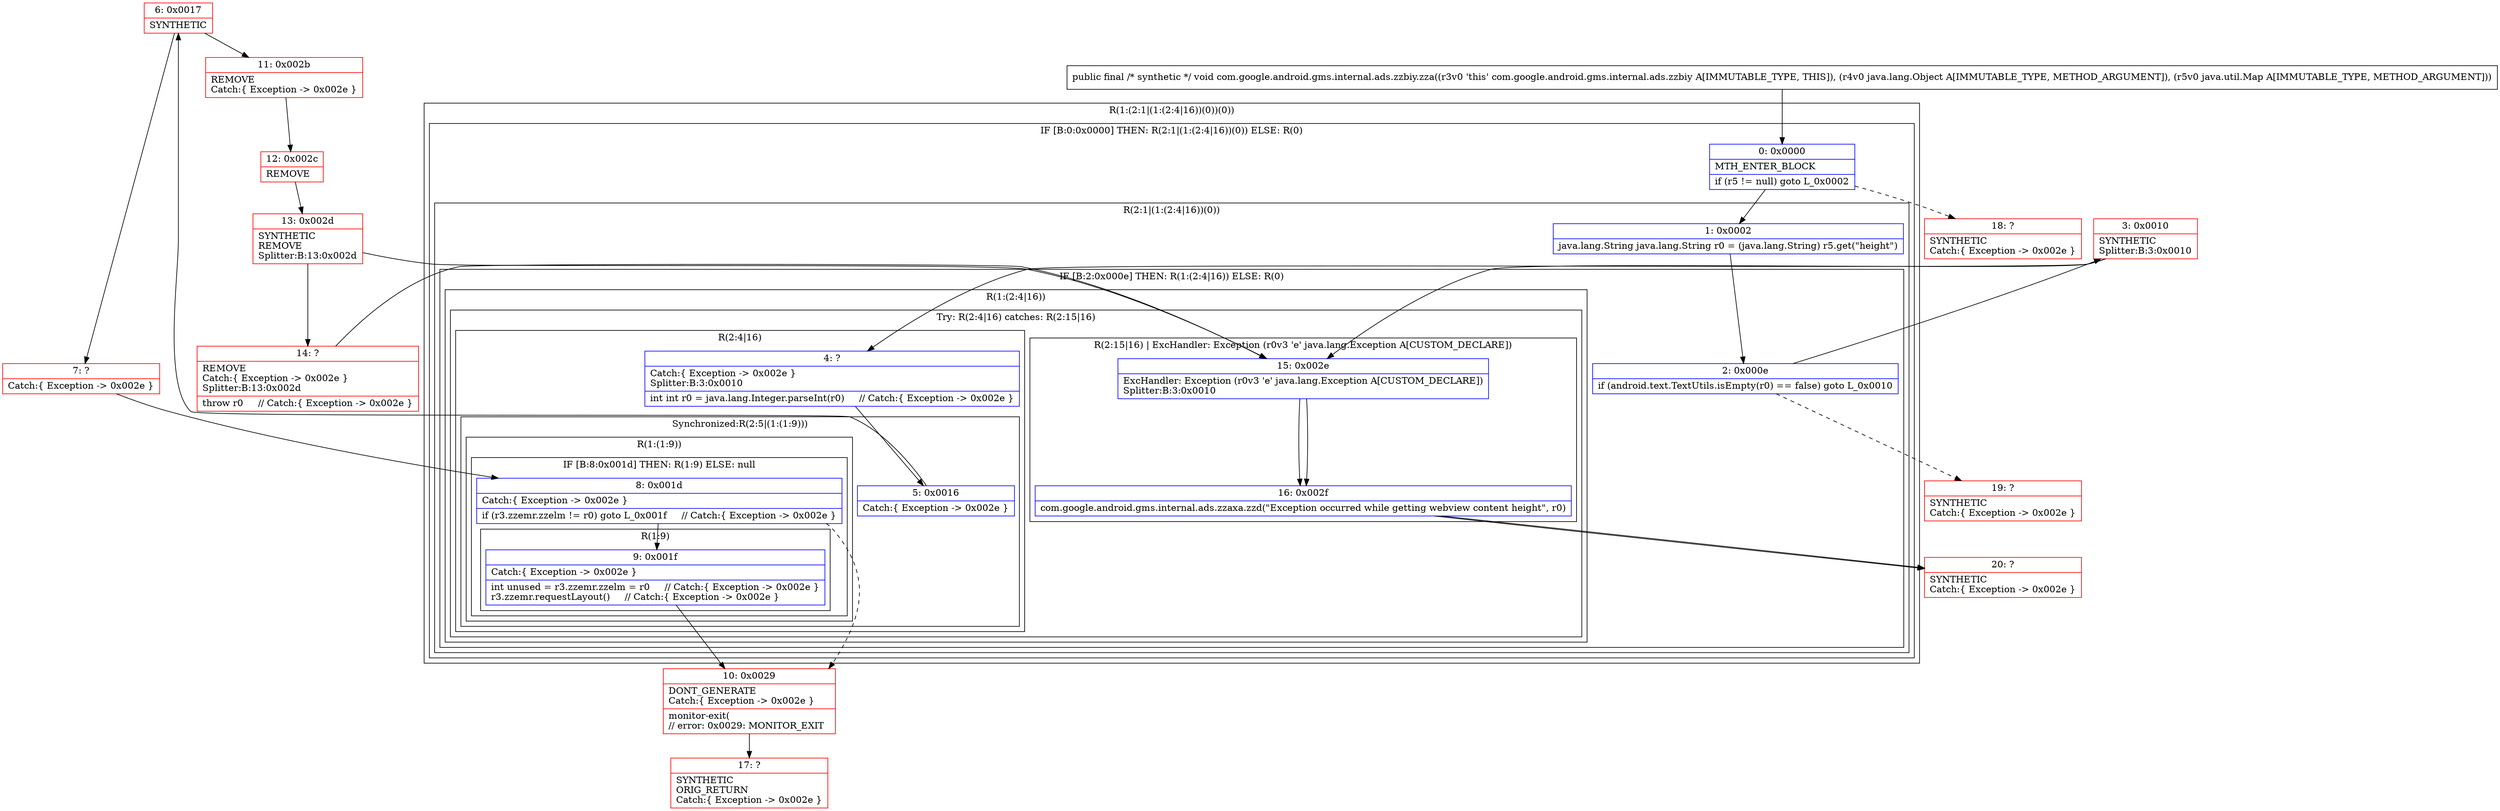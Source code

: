 digraph "CFG forcom.google.android.gms.internal.ads.zzbiy.zza(Ljava\/lang\/Object;Ljava\/util\/Map;)V" {
subgraph cluster_Region_1948154896 {
label = "R(1:(2:1|(1:(2:4|16))(0))(0))";
node [shape=record,color=blue];
subgraph cluster_IfRegion_4161433 {
label = "IF [B:0:0x0000] THEN: R(2:1|(1:(2:4|16))(0)) ELSE: R(0)";
node [shape=record,color=blue];
Node_0 [shape=record,label="{0\:\ 0x0000|MTH_ENTER_BLOCK\l|if (r5 != null) goto L_0x0002\l}"];
subgraph cluster_Region_1730905589 {
label = "R(2:1|(1:(2:4|16))(0))";
node [shape=record,color=blue];
Node_1 [shape=record,label="{1\:\ 0x0002|java.lang.String java.lang.String r0 = (java.lang.String) r5.get(\"height\")\l}"];
subgraph cluster_IfRegion_924857009 {
label = "IF [B:2:0x000e] THEN: R(1:(2:4|16)) ELSE: R(0)";
node [shape=record,color=blue];
Node_2 [shape=record,label="{2\:\ 0x000e|if (android.text.TextUtils.isEmpty(r0) == false) goto L_0x0010\l}"];
subgraph cluster_Region_912763374 {
label = "R(1:(2:4|16))";
node [shape=record,color=blue];
subgraph cluster_TryCatchRegion_781910685 {
label = "Try: R(2:4|16) catches: R(2:15|16)";
node [shape=record,color=blue];
subgraph cluster_Region_1700449160 {
label = "R(2:4|16)";
node [shape=record,color=blue];
Node_4 [shape=record,label="{4\:\ ?|Catch:\{ Exception \-\> 0x002e \}\lSplitter:B:3:0x0010\l|int int r0 = java.lang.Integer.parseInt(r0)     \/\/ Catch:\{ Exception \-\> 0x002e \}\l}"];
subgraph cluster_SynchronizedRegion_702678434 {
label = "Synchronized:R(2:5|(1:(1:9)))";
node [shape=record,color=blue];
Node_5 [shape=record,label="{5\:\ 0x0016|Catch:\{ Exception \-\> 0x002e \}\l}"];
subgraph cluster_Region_1390044336 {
label = "R(1:(1:9))";
node [shape=record,color=blue];
subgraph cluster_IfRegion_1243072594 {
label = "IF [B:8:0x001d] THEN: R(1:9) ELSE: null";
node [shape=record,color=blue];
Node_8 [shape=record,label="{8\:\ 0x001d|Catch:\{ Exception \-\> 0x002e \}\l|if (r3.zzemr.zzelm != r0) goto L_0x001f     \/\/ Catch:\{ Exception \-\> 0x002e \}\l}"];
subgraph cluster_Region_1906899144 {
label = "R(1:9)";
node [shape=record,color=blue];
Node_9 [shape=record,label="{9\:\ 0x001f|Catch:\{ Exception \-\> 0x002e \}\l|int unused = r3.zzemr.zzelm = r0     \/\/ Catch:\{ Exception \-\> 0x002e \}\lr3.zzemr.requestLayout()     \/\/ Catch:\{ Exception \-\> 0x002e \}\l}"];
}
}
}
}
}
subgraph cluster_Region_1509531612 {
label = "R(2:15|16) | ExcHandler: Exception (r0v3 'e' java.lang.Exception A[CUSTOM_DECLARE])\l";
node [shape=record,color=blue];
Node_15 [shape=record,label="{15\:\ 0x002e|ExcHandler: Exception (r0v3 'e' java.lang.Exception A[CUSTOM_DECLARE])\lSplitter:B:3:0x0010\l}"];
Node_16 [shape=record,label="{16\:\ 0x002f|com.google.android.gms.internal.ads.zzaxa.zzd(\"Exception occurred while getting webview content height\", r0)\l}"];
}
}
}
subgraph cluster_Region_796979604 {
label = "R(0)";
node [shape=record,color=blue];
}
}
}
subgraph cluster_Region_385236691 {
label = "R(0)";
node [shape=record,color=blue];
}
}
}
subgraph cluster_Region_1509531612 {
label = "R(2:15|16) | ExcHandler: Exception (r0v3 'e' java.lang.Exception A[CUSTOM_DECLARE])\l";
node [shape=record,color=blue];
Node_15 [shape=record,label="{15\:\ 0x002e|ExcHandler: Exception (r0v3 'e' java.lang.Exception A[CUSTOM_DECLARE])\lSplitter:B:3:0x0010\l}"];
Node_16 [shape=record,label="{16\:\ 0x002f|com.google.android.gms.internal.ads.zzaxa.zzd(\"Exception occurred while getting webview content height\", r0)\l}"];
}
Node_3 [shape=record,color=red,label="{3\:\ 0x0010|SYNTHETIC\lSplitter:B:3:0x0010\l}"];
Node_6 [shape=record,color=red,label="{6\:\ 0x0017|SYNTHETIC\l}"];
Node_7 [shape=record,color=red,label="{7\:\ ?|Catch:\{ Exception \-\> 0x002e \}\l}"];
Node_10 [shape=record,color=red,label="{10\:\ 0x0029|DONT_GENERATE\lCatch:\{ Exception \-\> 0x002e \}\l|monitor\-exit(\l\/\/ error: 0x0029: MONITOR_EXIT  \l}"];
Node_11 [shape=record,color=red,label="{11\:\ 0x002b|REMOVE\lCatch:\{ Exception \-\> 0x002e \}\l}"];
Node_12 [shape=record,color=red,label="{12\:\ 0x002c|REMOVE\l}"];
Node_13 [shape=record,color=red,label="{13\:\ 0x002d|SYNTHETIC\lREMOVE\lSplitter:B:13:0x002d\l}"];
Node_14 [shape=record,color=red,label="{14\:\ ?|REMOVE\lCatch:\{ Exception \-\> 0x002e \}\lSplitter:B:13:0x002d\l|throw r0     \/\/ Catch:\{ Exception \-\> 0x002e \}\l}"];
Node_17 [shape=record,color=red,label="{17\:\ ?|SYNTHETIC\lORIG_RETURN\lCatch:\{ Exception \-\> 0x002e \}\l}"];
Node_18 [shape=record,color=red,label="{18\:\ ?|SYNTHETIC\lCatch:\{ Exception \-\> 0x002e \}\l}"];
Node_19 [shape=record,color=red,label="{19\:\ ?|SYNTHETIC\lCatch:\{ Exception \-\> 0x002e \}\l}"];
Node_20 [shape=record,color=red,label="{20\:\ ?|SYNTHETIC\lCatch:\{ Exception \-\> 0x002e \}\l}"];
MethodNode[shape=record,label="{public final \/* synthetic *\/ void com.google.android.gms.internal.ads.zzbiy.zza((r3v0 'this' com.google.android.gms.internal.ads.zzbiy A[IMMUTABLE_TYPE, THIS]), (r4v0 java.lang.Object A[IMMUTABLE_TYPE, METHOD_ARGUMENT]), (r5v0 java.util.Map A[IMMUTABLE_TYPE, METHOD_ARGUMENT])) }"];
MethodNode -> Node_0;
Node_0 -> Node_1;
Node_0 -> Node_18[style=dashed];
Node_1 -> Node_2;
Node_2 -> Node_3;
Node_2 -> Node_19[style=dashed];
Node_4 -> Node_5;
Node_5 -> Node_6;
Node_8 -> Node_9;
Node_8 -> Node_10[style=dashed];
Node_9 -> Node_10;
Node_15 -> Node_16;
Node_16 -> Node_20;
Node_15 -> Node_16;
Node_16 -> Node_20;
Node_3 -> Node_4;
Node_3 -> Node_15;
Node_6 -> Node_7;
Node_6 -> Node_11;
Node_7 -> Node_8;
Node_10 -> Node_17;
Node_11 -> Node_12;
Node_12 -> Node_13;
Node_13 -> Node_14;
Node_13 -> Node_15;
Node_14 -> Node_15;
}

